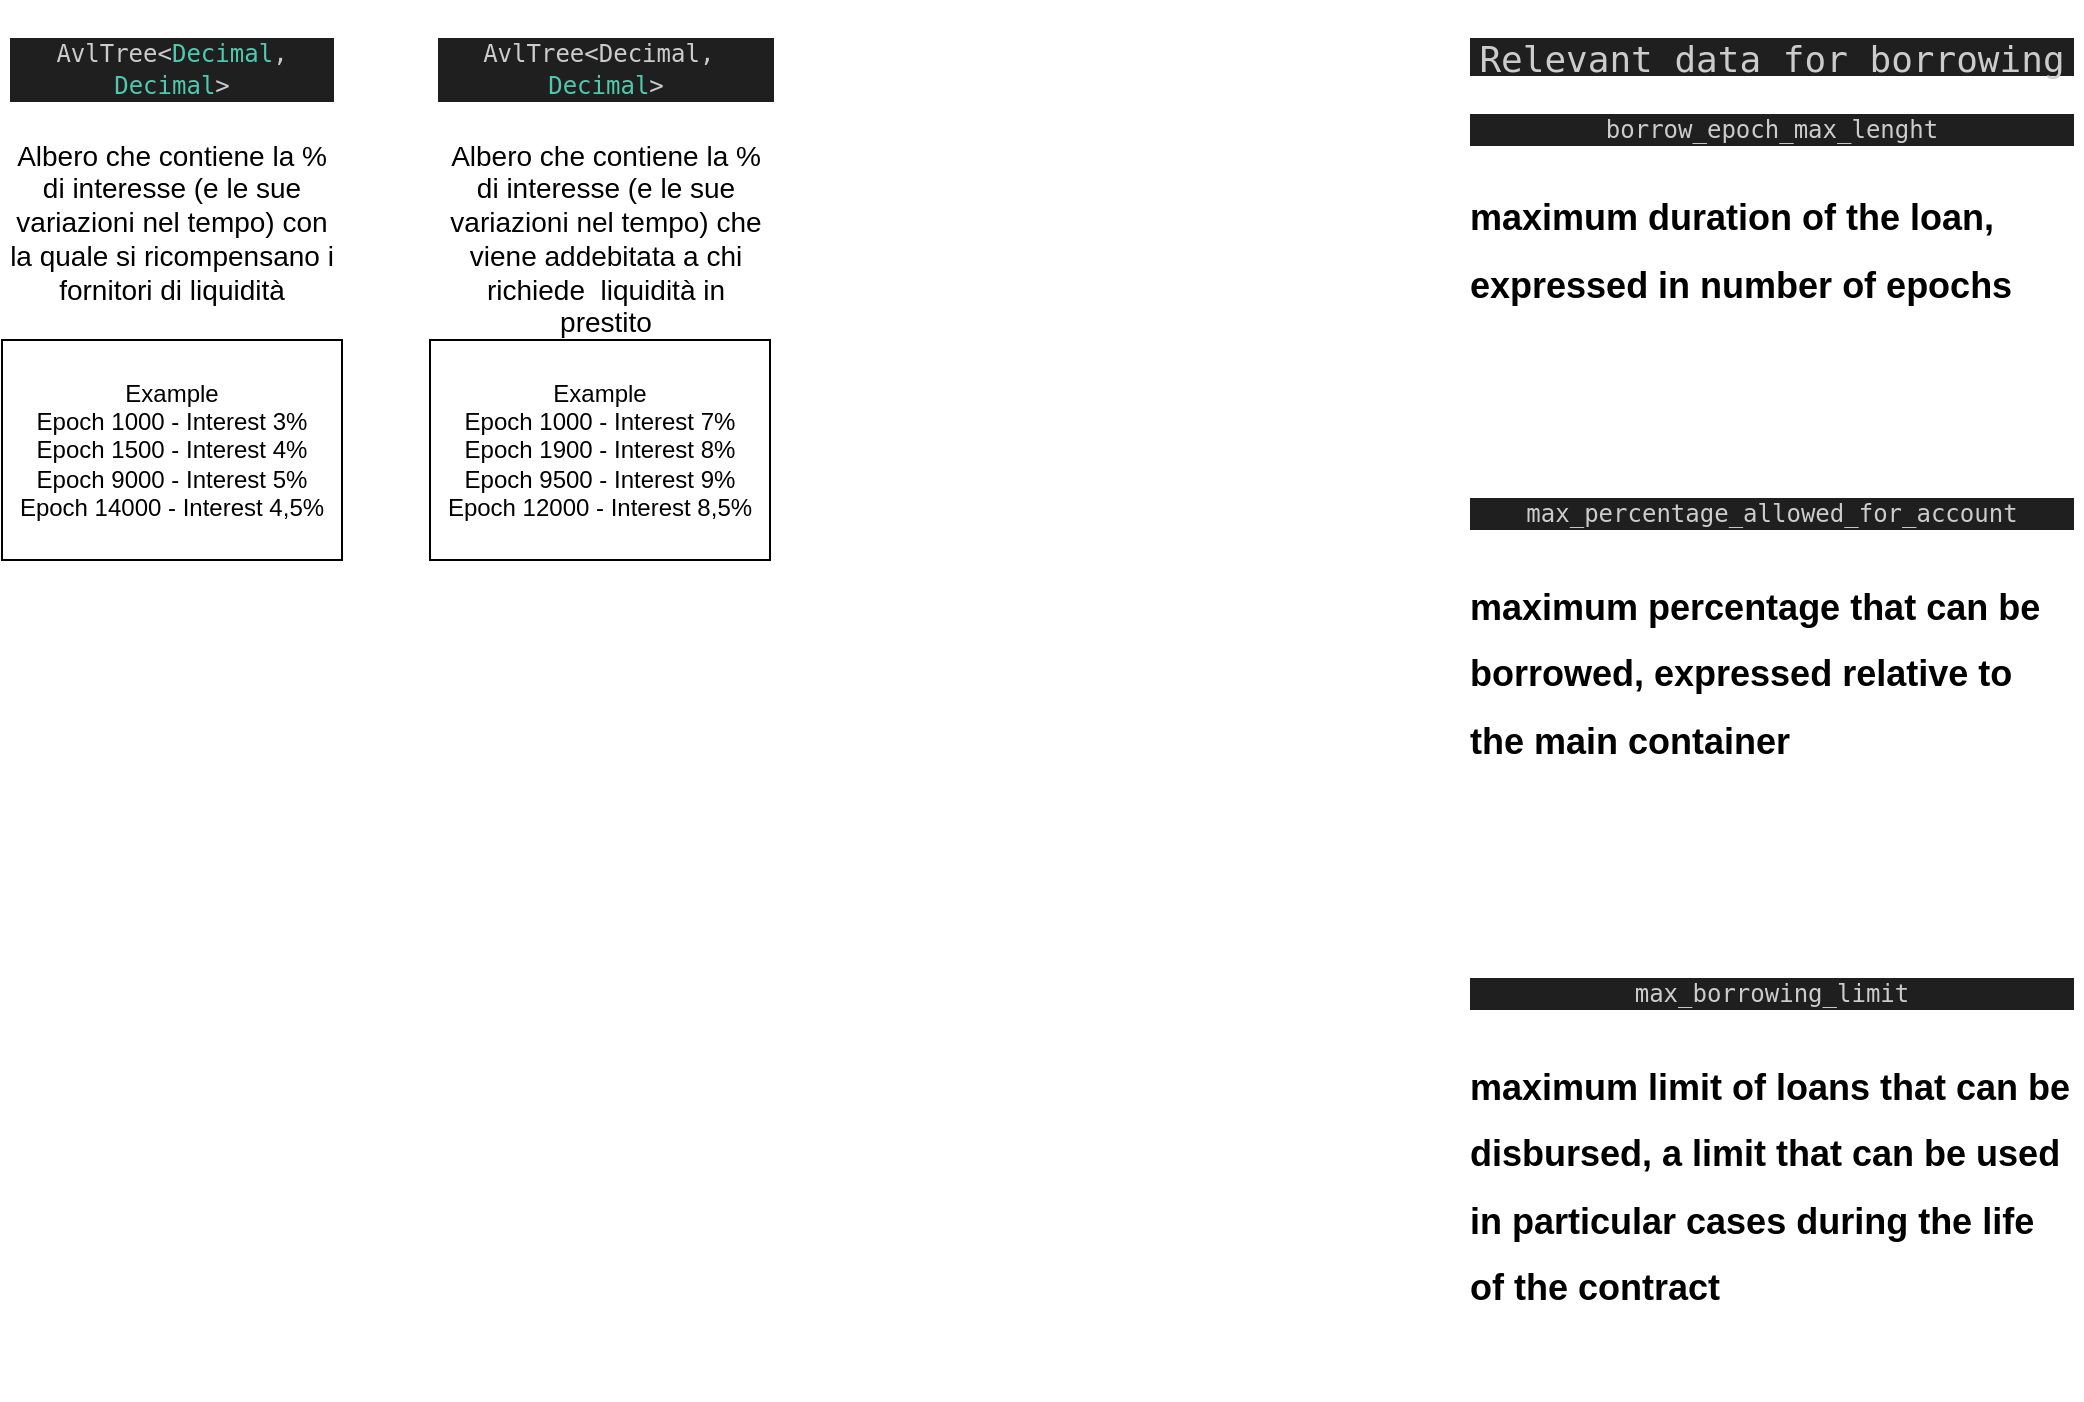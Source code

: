 <mxfile version="23.0.2" type="device">
  <diagram name="Page-1" id="54c02804-9d69-ba3f-8aca-1021b27b8050">
    <mxGraphModel dx="1290" dy="635" grid="1" gridSize="10" guides="1" tooltips="1" connect="1" arrows="1" fold="1" page="1" pageScale="1" pageWidth="1100" pageHeight="850" background="none" math="0" shadow="0">
      <root>
        <mxCell id="0" />
        <mxCell id="1" parent="0" />
        <mxCell id="7c3a617817c5cf35-11" value="&lt;h1&gt;&lt;div style=&quot;color: rgb(204, 204, 204); background-color: rgb(31, 31, 31); font-family: &amp;quot;Droid Sans Mono&amp;quot;, &amp;quot;monospace&amp;quot;, monospace; font-weight: normal; font-size: 12px; line-height: 16px;&quot;&gt;AvlTree&amp;lt;&lt;span style=&quot;color: #4ec9b0;&quot;&gt;Decimal&lt;/span&gt;, &lt;span style=&quot;color: #4ec9b0;&quot;&gt;Decimal&lt;/span&gt;&amp;gt;&lt;/div&gt;&lt;/h1&gt;&lt;div&gt;&lt;span style=&quot;background-color: initial;&quot;&gt;Albero che contiene la % di interesse (e le sue variazioni nel tempo) con la quale si ricompensano i fornitori di liquidità&lt;/span&gt;&lt;/div&gt;" style="text;html=1;spacing=5;spacingTop=-20;whiteSpace=wrap;overflow=hidden;strokeWidth=2;fillColor=none;gradientColor=none;fontSize=14;align=center;" parent="1" vertex="1">
          <mxGeometry x="20" y="20" width="170" height="160" as="geometry" />
        </mxCell>
        <mxCell id="AOj93E6qKk-X4wnYrxzE-2" value="&lt;h1 style=&quot;border-color: var(--border-color);&quot;&gt;&lt;div style=&quot;border-color: var(--border-color); color: rgb(204, 204, 204); background-color: rgb(31, 31, 31); font-family: &amp;quot;Droid Sans Mono&amp;quot;, &amp;quot;monospace&amp;quot;, monospace; font-weight: normal; font-size: 12px; line-height: 16px;&quot;&gt;AvlTree&amp;lt;Decimal,&amp;nbsp;&lt;/div&gt;&lt;div style=&quot;border-color: var(--border-color); color: rgb(204, 204, 204); background-color: rgb(31, 31, 31); font-family: &amp;quot;Droid Sans Mono&amp;quot;, &amp;quot;monospace&amp;quot;, monospace; font-weight: normal; font-size: 12px; line-height: 16px;&quot;&gt;&lt;span style=&quot;border-color: var(--border-color); color: rgb(78, 201, 176);&quot;&gt;Decimal&lt;/span&gt;&amp;gt;&lt;/div&gt;&lt;/h1&gt;&lt;h1&gt;&lt;div style=&quot;border-color: var(--border-color); font-size: 14px; font-weight: 400;&quot;&gt;&lt;span style=&quot;border-color: var(--border-color); background-color: initial;&quot;&gt;Albero che contiene la % di interesse (e le sue variazioni nel tempo) che viene addebitata a chi richiede&amp;nbsp; liquidità in prestito&lt;/span&gt;&lt;/div&gt;&lt;/h1&gt;" style="text;html=1;spacing=5;spacingTop=-20;whiteSpace=wrap;overflow=hidden;strokeWidth=2;fillColor=none;gradientColor=none;fontSize=14;align=center;" parent="1" vertex="1">
          <mxGeometry x="234" y="20" width="176" height="160" as="geometry" />
        </mxCell>
        <mxCell id="2gU1CMO9xjn-bq0Fzze3-7" value="Example&lt;br&gt;Epoch 1000 - Interest 3%&lt;br&gt;Epoch 1500 - Interest 4%&lt;br&gt;Epoch 9000 - Interest 5%&lt;br&gt;Epoch 14000 - Interest 4,5%" style="rounded=0;whiteSpace=wrap;html=1;" parent="1" vertex="1">
          <mxGeometry x="20" y="180" width="170" height="110" as="geometry" />
        </mxCell>
        <mxCell id="2gU1CMO9xjn-bq0Fzze3-8" value="Example&lt;br&gt;Epoch 1000 - Interest 7%&lt;br&gt;Epoch 1900 - Interest 8%&lt;br&gt;Epoch 9500 - Interest 9%&lt;br&gt;Epoch 12000 - Interest 8,5%" style="rounded=0;whiteSpace=wrap;html=1;" parent="1" vertex="1">
          <mxGeometry x="234" y="180" width="170" height="110" as="geometry" />
        </mxCell>
        <mxCell id="_WKDV6AGs2Sfbttmg6Ou-1" value="&lt;h1 style=&quot;border-color: var(--border-color);&quot;&gt;&lt;div style=&quot;border-color: var(--border-color); color: rgb(204, 204, 204); background-color: rgb(31, 31, 31); font-family: &amp;quot;Droid Sans Mono&amp;quot;, &amp;quot;monospace&amp;quot;, monospace; font-weight: normal; line-height: 16px;&quot;&gt;&lt;font style=&quot;font-size: 18px;&quot;&gt;Relevant data for borrowing&lt;/font&gt;&lt;/div&gt;&lt;/h1&gt;&lt;h1&gt;&lt;div style=&quot;border-color: var(--border-color); font-size: 14px; font-weight: 400;&quot;&gt;&lt;div style=&quot;color: rgb(204, 204, 204); background-color: rgb(31, 31, 31); font-family: &amp;quot;Droid Sans Mono&amp;quot;, &amp;quot;monospace&amp;quot;, monospace; font-size: 12px; line-height: 16px;&quot;&gt;&lt;div style=&quot;line-height: 16px;&quot;&gt;borrow_epoch_max_lenght&lt;/div&gt;&lt;/div&gt;&lt;/div&gt;&lt;div style=&quot;border-color: var(--border-color); font-size: 14px; font-weight: 400;&quot;&gt;&lt;span style=&quot;border-color: var(--border-color); background-color: initial;&quot;&gt;&lt;br&gt;&lt;/span&gt;&lt;/div&gt;&lt;div style=&quot;text-align: left; border-color: var(--border-color);&quot;&gt;&lt;span style=&quot;border-color: var(--border-color); background-color: initial;&quot;&gt;&lt;font style=&quot;font-size: 18px;&quot;&gt;maximum duration of the loan, expressed in number of epochs&lt;/font&gt;&lt;br&gt;&lt;/span&gt;&lt;/div&gt;&lt;/h1&gt;" style="text;html=1;spacing=5;spacingTop=-20;whiteSpace=wrap;overflow=hidden;strokeWidth=2;fillColor=none;gradientColor=none;fontSize=14;align=center;" vertex="1" parent="1">
          <mxGeometry x="750" y="20" width="310" height="220" as="geometry" />
        </mxCell>
        <mxCell id="_WKDV6AGs2Sfbttmg6Ou-2" value="&lt;h1 style=&quot;border-color: var(--border-color);&quot;&gt;&lt;div style=&quot;border-color: var(--border-color); color: rgb(204, 204, 204); background-color: rgb(31, 31, 31); font-family: &amp;quot;Droid Sans Mono&amp;quot;, &amp;quot;monospace&amp;quot;, monospace; font-weight: normal; font-size: 12px; line-height: 16px;&quot;&gt;max_percentage_allowed_for_account&lt;/div&gt;&lt;/h1&gt;&lt;h1&gt;&lt;div style=&quot;text-align: left; border-color: var(--border-color);&quot;&gt;&lt;span style=&quot;border-color: var(--border-color); background-color: initial;&quot;&gt;&lt;font style=&quot;font-size: 18px;&quot;&gt;maximum percentage that can be borrowed, expressed relative to the main container&lt;/font&gt;&lt;br&gt;&lt;/span&gt;&lt;/div&gt;&lt;/h1&gt;" style="text;html=1;spacing=5;spacingTop=-20;whiteSpace=wrap;overflow=hidden;strokeWidth=2;fillColor=none;gradientColor=none;fontSize=14;align=center;" vertex="1" parent="1">
          <mxGeometry x="750" y="250" width="310" height="180" as="geometry" />
        </mxCell>
        <mxCell id="_WKDV6AGs2Sfbttmg6Ou-3" value="&lt;h1 style=&quot;border-color: var(--border-color);&quot;&gt;&lt;div style=&quot;border-color: var(--border-color); color: rgb(204, 204, 204); background-color: rgb(31, 31, 31); font-family: &amp;quot;Droid Sans Mono&amp;quot;, &amp;quot;monospace&amp;quot;, monospace; font-weight: normal; font-size: 12px; line-height: 16px;&quot;&gt;max_borrowing_limit&lt;br&gt;&lt;/div&gt;&lt;/h1&gt;&lt;h1&gt;&lt;div style=&quot;text-align: left; border-color: var(--border-color);&quot;&gt;&lt;span style=&quot;border-color: var(--border-color); background-color: initial;&quot;&gt;&lt;font style=&quot;font-size: 18px;&quot;&gt;maximum limit of loans that can be disbursed, a limit that can be used in particular cases during the life of the contract&lt;/font&gt;&lt;br&gt;&lt;/span&gt;&lt;/div&gt;&lt;/h1&gt;" style="text;html=1;spacing=5;spacingTop=-20;whiteSpace=wrap;overflow=hidden;strokeWidth=2;fillColor=none;gradientColor=none;fontSize=14;align=center;" vertex="1" parent="1">
          <mxGeometry x="750" y="490" width="310" height="220" as="geometry" />
        </mxCell>
      </root>
    </mxGraphModel>
  </diagram>
</mxfile>

